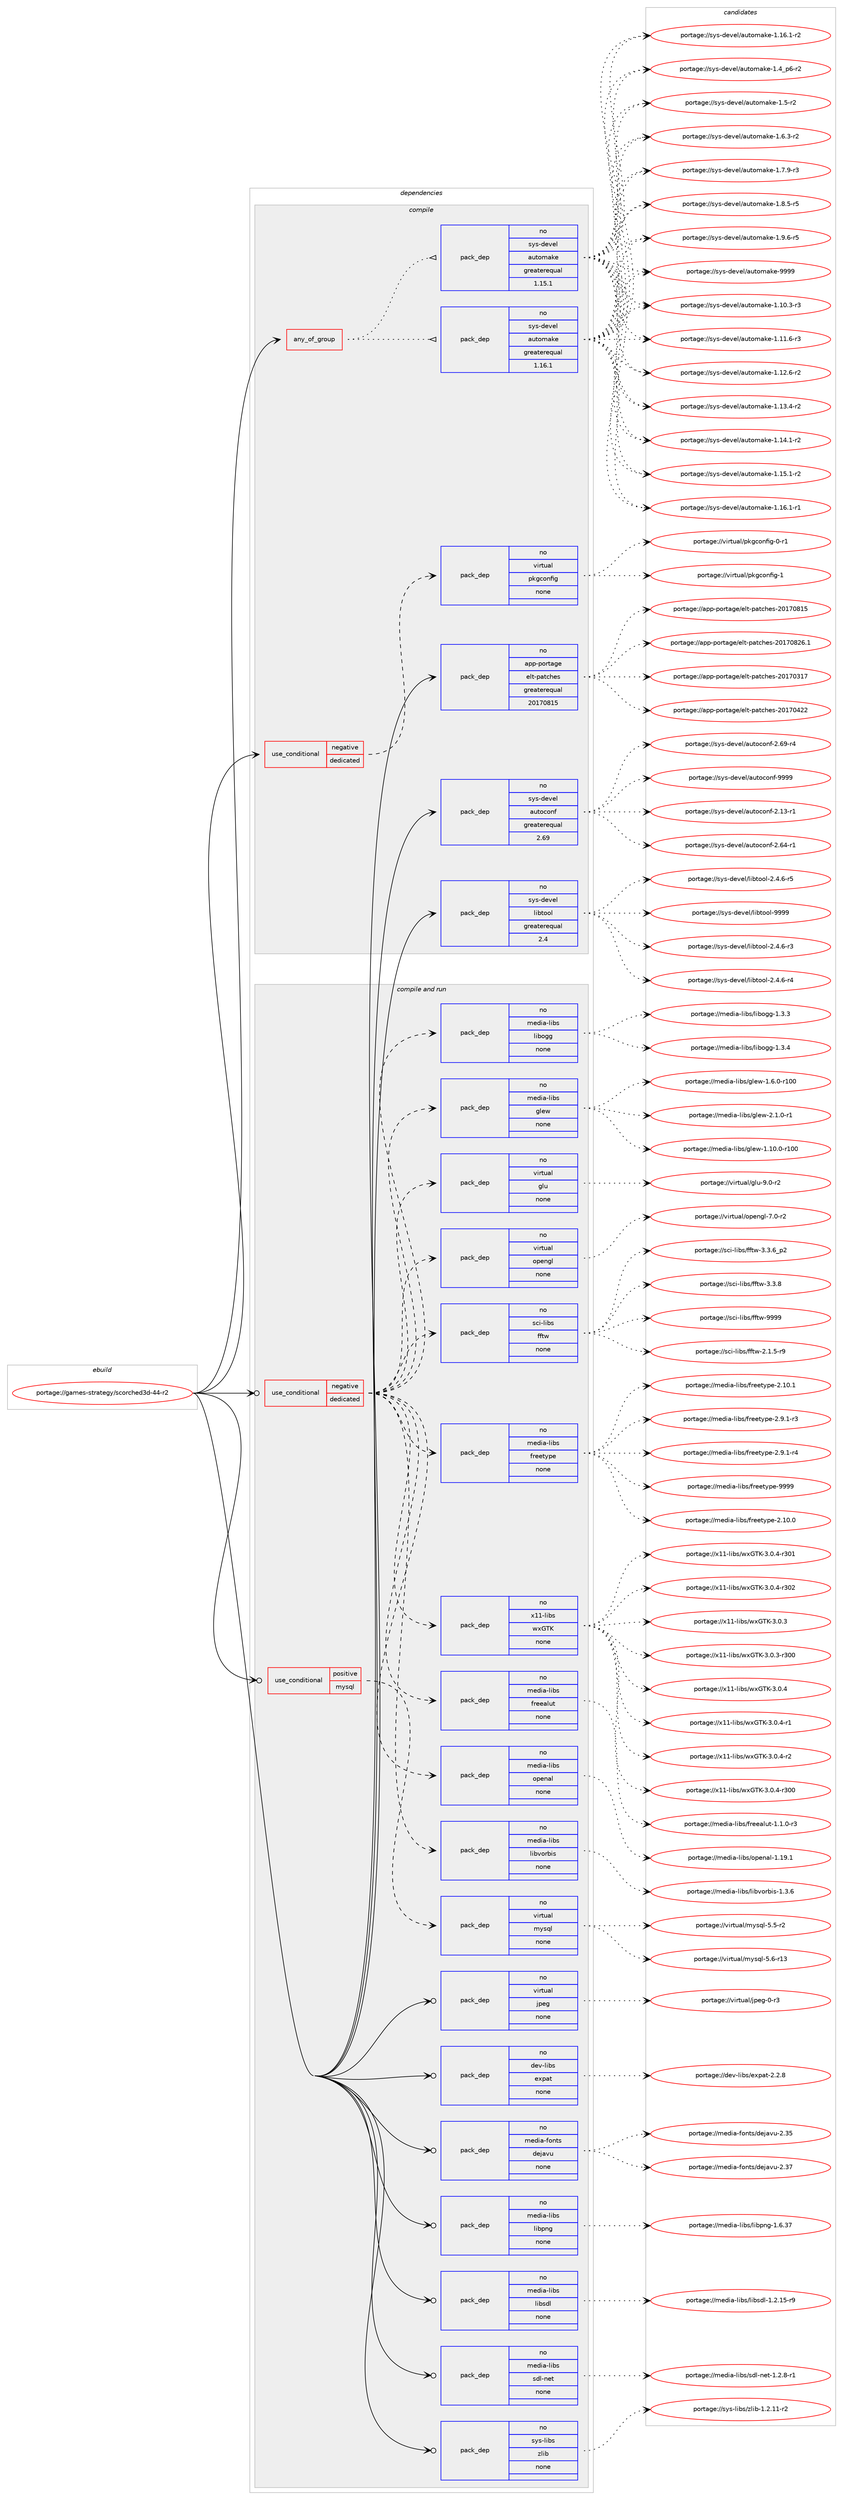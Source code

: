 digraph prolog {

# *************
# Graph options
# *************

newrank=true;
concentrate=true;
compound=true;
graph [rankdir=LR,fontname=Helvetica,fontsize=10,ranksep=1.5];#, ranksep=2.5, nodesep=0.2];
edge  [arrowhead=vee];
node  [fontname=Helvetica,fontsize=10];

# **********
# The ebuild
# **********

subgraph cluster_leftcol {
color=gray;
rank=same;
label=<<i>ebuild</i>>;
id [label="portage://games-strategy/scorched3d-44-r2", color=red, width=4, href="../games-strategy/scorched3d-44-r2.svg"];
}

# ****************
# The dependencies
# ****************

subgraph cluster_midcol {
color=gray;
label=<<i>dependencies</i>>;
subgraph cluster_compile {
fillcolor="#eeeeee";
style=filled;
label=<<i>compile</i>>;
subgraph any3962 {
dependency277129 [label=<<TABLE BORDER="0" CELLBORDER="1" CELLSPACING="0" CELLPADDING="4"><TR><TD CELLPADDING="10">any_of_group</TD></TR></TABLE>>, shape=none, color=red];subgraph pack199253 {
dependency277130 [label=<<TABLE BORDER="0" CELLBORDER="1" CELLSPACING="0" CELLPADDING="4" WIDTH="220"><TR><TD ROWSPAN="6" CELLPADDING="30">pack_dep</TD></TR><TR><TD WIDTH="110">no</TD></TR><TR><TD>sys-devel</TD></TR><TR><TD>automake</TD></TR><TR><TD>greaterequal</TD></TR><TR><TD>1.16.1</TD></TR></TABLE>>, shape=none, color=blue];
}
dependency277129:e -> dependency277130:w [weight=20,style="dotted",arrowhead="oinv"];
subgraph pack199254 {
dependency277131 [label=<<TABLE BORDER="0" CELLBORDER="1" CELLSPACING="0" CELLPADDING="4" WIDTH="220"><TR><TD ROWSPAN="6" CELLPADDING="30">pack_dep</TD></TR><TR><TD WIDTH="110">no</TD></TR><TR><TD>sys-devel</TD></TR><TR><TD>automake</TD></TR><TR><TD>greaterequal</TD></TR><TR><TD>1.15.1</TD></TR></TABLE>>, shape=none, color=blue];
}
dependency277129:e -> dependency277131:w [weight=20,style="dotted",arrowhead="oinv"];
}
id:e -> dependency277129:w [weight=20,style="solid",arrowhead="vee"];
subgraph cond73838 {
dependency277132 [label=<<TABLE BORDER="0" CELLBORDER="1" CELLSPACING="0" CELLPADDING="4"><TR><TD ROWSPAN="3" CELLPADDING="10">use_conditional</TD></TR><TR><TD>negative</TD></TR><TR><TD>dedicated</TD></TR></TABLE>>, shape=none, color=red];
subgraph pack199255 {
dependency277133 [label=<<TABLE BORDER="0" CELLBORDER="1" CELLSPACING="0" CELLPADDING="4" WIDTH="220"><TR><TD ROWSPAN="6" CELLPADDING="30">pack_dep</TD></TR><TR><TD WIDTH="110">no</TD></TR><TR><TD>virtual</TD></TR><TR><TD>pkgconfig</TD></TR><TR><TD>none</TD></TR><TR><TD></TD></TR></TABLE>>, shape=none, color=blue];
}
dependency277132:e -> dependency277133:w [weight=20,style="dashed",arrowhead="vee"];
}
id:e -> dependency277132:w [weight=20,style="solid",arrowhead="vee"];
subgraph pack199256 {
dependency277134 [label=<<TABLE BORDER="0" CELLBORDER="1" CELLSPACING="0" CELLPADDING="4" WIDTH="220"><TR><TD ROWSPAN="6" CELLPADDING="30">pack_dep</TD></TR><TR><TD WIDTH="110">no</TD></TR><TR><TD>app-portage</TD></TR><TR><TD>elt-patches</TD></TR><TR><TD>greaterequal</TD></TR><TR><TD>20170815</TD></TR></TABLE>>, shape=none, color=blue];
}
id:e -> dependency277134:w [weight=20,style="solid",arrowhead="vee"];
subgraph pack199257 {
dependency277135 [label=<<TABLE BORDER="0" CELLBORDER="1" CELLSPACING="0" CELLPADDING="4" WIDTH="220"><TR><TD ROWSPAN="6" CELLPADDING="30">pack_dep</TD></TR><TR><TD WIDTH="110">no</TD></TR><TR><TD>sys-devel</TD></TR><TR><TD>autoconf</TD></TR><TR><TD>greaterequal</TD></TR><TR><TD>2.69</TD></TR></TABLE>>, shape=none, color=blue];
}
id:e -> dependency277135:w [weight=20,style="solid",arrowhead="vee"];
subgraph pack199258 {
dependency277136 [label=<<TABLE BORDER="0" CELLBORDER="1" CELLSPACING="0" CELLPADDING="4" WIDTH="220"><TR><TD ROWSPAN="6" CELLPADDING="30">pack_dep</TD></TR><TR><TD WIDTH="110">no</TD></TR><TR><TD>sys-devel</TD></TR><TR><TD>libtool</TD></TR><TR><TD>greaterequal</TD></TR><TR><TD>2.4</TD></TR></TABLE>>, shape=none, color=blue];
}
id:e -> dependency277136:w [weight=20,style="solid",arrowhead="vee"];
}
subgraph cluster_compileandrun {
fillcolor="#eeeeee";
style=filled;
label=<<i>compile and run</i>>;
subgraph cond73839 {
dependency277137 [label=<<TABLE BORDER="0" CELLBORDER="1" CELLSPACING="0" CELLPADDING="4"><TR><TD ROWSPAN="3" CELLPADDING="10">use_conditional</TD></TR><TR><TD>negative</TD></TR><TR><TD>dedicated</TD></TR></TABLE>>, shape=none, color=red];
subgraph pack199259 {
dependency277138 [label=<<TABLE BORDER="0" CELLBORDER="1" CELLSPACING="0" CELLPADDING="4" WIDTH="220"><TR><TD ROWSPAN="6" CELLPADDING="30">pack_dep</TD></TR><TR><TD WIDTH="110">no</TD></TR><TR><TD>virtual</TD></TR><TR><TD>opengl</TD></TR><TR><TD>none</TD></TR><TR><TD></TD></TR></TABLE>>, shape=none, color=blue];
}
dependency277137:e -> dependency277138:w [weight=20,style="dashed",arrowhead="vee"];
subgraph pack199260 {
dependency277139 [label=<<TABLE BORDER="0" CELLBORDER="1" CELLSPACING="0" CELLPADDING="4" WIDTH="220"><TR><TD ROWSPAN="6" CELLPADDING="30">pack_dep</TD></TR><TR><TD WIDTH="110">no</TD></TR><TR><TD>virtual</TD></TR><TR><TD>glu</TD></TR><TR><TD>none</TD></TR><TR><TD></TD></TR></TABLE>>, shape=none, color=blue];
}
dependency277137:e -> dependency277139:w [weight=20,style="dashed",arrowhead="vee"];
subgraph pack199261 {
dependency277140 [label=<<TABLE BORDER="0" CELLBORDER="1" CELLSPACING="0" CELLPADDING="4" WIDTH="220"><TR><TD ROWSPAN="6" CELLPADDING="30">pack_dep</TD></TR><TR><TD WIDTH="110">no</TD></TR><TR><TD>media-libs</TD></TR><TR><TD>glew</TD></TR><TR><TD>none</TD></TR><TR><TD></TD></TR></TABLE>>, shape=none, color=blue];
}
dependency277137:e -> dependency277140:w [weight=20,style="dashed",arrowhead="vee"];
subgraph pack199262 {
dependency277141 [label=<<TABLE BORDER="0" CELLBORDER="1" CELLSPACING="0" CELLPADDING="4" WIDTH="220"><TR><TD ROWSPAN="6" CELLPADDING="30">pack_dep</TD></TR><TR><TD WIDTH="110">no</TD></TR><TR><TD>media-libs</TD></TR><TR><TD>libogg</TD></TR><TR><TD>none</TD></TR><TR><TD></TD></TR></TABLE>>, shape=none, color=blue];
}
dependency277137:e -> dependency277141:w [weight=20,style="dashed",arrowhead="vee"];
subgraph pack199263 {
dependency277142 [label=<<TABLE BORDER="0" CELLBORDER="1" CELLSPACING="0" CELLPADDING="4" WIDTH="220"><TR><TD ROWSPAN="6" CELLPADDING="30">pack_dep</TD></TR><TR><TD WIDTH="110">no</TD></TR><TR><TD>media-libs</TD></TR><TR><TD>libvorbis</TD></TR><TR><TD>none</TD></TR><TR><TD></TD></TR></TABLE>>, shape=none, color=blue];
}
dependency277137:e -> dependency277142:w [weight=20,style="dashed",arrowhead="vee"];
subgraph pack199264 {
dependency277143 [label=<<TABLE BORDER="0" CELLBORDER="1" CELLSPACING="0" CELLPADDING="4" WIDTH="220"><TR><TD ROWSPAN="6" CELLPADDING="30">pack_dep</TD></TR><TR><TD WIDTH="110">no</TD></TR><TR><TD>media-libs</TD></TR><TR><TD>openal</TD></TR><TR><TD>none</TD></TR><TR><TD></TD></TR></TABLE>>, shape=none, color=blue];
}
dependency277137:e -> dependency277143:w [weight=20,style="dashed",arrowhead="vee"];
subgraph pack199265 {
dependency277144 [label=<<TABLE BORDER="0" CELLBORDER="1" CELLSPACING="0" CELLPADDING="4" WIDTH="220"><TR><TD ROWSPAN="6" CELLPADDING="30">pack_dep</TD></TR><TR><TD WIDTH="110">no</TD></TR><TR><TD>media-libs</TD></TR><TR><TD>freealut</TD></TR><TR><TD>none</TD></TR><TR><TD></TD></TR></TABLE>>, shape=none, color=blue];
}
dependency277137:e -> dependency277144:w [weight=20,style="dashed",arrowhead="vee"];
subgraph pack199266 {
dependency277145 [label=<<TABLE BORDER="0" CELLBORDER="1" CELLSPACING="0" CELLPADDING="4" WIDTH="220"><TR><TD ROWSPAN="6" CELLPADDING="30">pack_dep</TD></TR><TR><TD WIDTH="110">no</TD></TR><TR><TD>x11-libs</TD></TR><TR><TD>wxGTK</TD></TR><TR><TD>none</TD></TR><TR><TD></TD></TR></TABLE>>, shape=none, color=blue];
}
dependency277137:e -> dependency277145:w [weight=20,style="dashed",arrowhead="vee"];
subgraph pack199267 {
dependency277146 [label=<<TABLE BORDER="0" CELLBORDER="1" CELLSPACING="0" CELLPADDING="4" WIDTH="220"><TR><TD ROWSPAN="6" CELLPADDING="30">pack_dep</TD></TR><TR><TD WIDTH="110">no</TD></TR><TR><TD>media-libs</TD></TR><TR><TD>freetype</TD></TR><TR><TD>none</TD></TR><TR><TD></TD></TR></TABLE>>, shape=none, color=blue];
}
dependency277137:e -> dependency277146:w [weight=20,style="dashed",arrowhead="vee"];
subgraph pack199268 {
dependency277147 [label=<<TABLE BORDER="0" CELLBORDER="1" CELLSPACING="0" CELLPADDING="4" WIDTH="220"><TR><TD ROWSPAN="6" CELLPADDING="30">pack_dep</TD></TR><TR><TD WIDTH="110">no</TD></TR><TR><TD>sci-libs</TD></TR><TR><TD>fftw</TD></TR><TR><TD>none</TD></TR><TR><TD></TD></TR></TABLE>>, shape=none, color=blue];
}
dependency277137:e -> dependency277147:w [weight=20,style="dashed",arrowhead="vee"];
}
id:e -> dependency277137:w [weight=20,style="solid",arrowhead="odotvee"];
subgraph cond73840 {
dependency277148 [label=<<TABLE BORDER="0" CELLBORDER="1" CELLSPACING="0" CELLPADDING="4"><TR><TD ROWSPAN="3" CELLPADDING="10">use_conditional</TD></TR><TR><TD>positive</TD></TR><TR><TD>mysql</TD></TR></TABLE>>, shape=none, color=red];
subgraph pack199269 {
dependency277149 [label=<<TABLE BORDER="0" CELLBORDER="1" CELLSPACING="0" CELLPADDING="4" WIDTH="220"><TR><TD ROWSPAN="6" CELLPADDING="30">pack_dep</TD></TR><TR><TD WIDTH="110">no</TD></TR><TR><TD>virtual</TD></TR><TR><TD>mysql</TD></TR><TR><TD>none</TD></TR><TR><TD></TD></TR></TABLE>>, shape=none, color=blue];
}
dependency277148:e -> dependency277149:w [weight=20,style="dashed",arrowhead="vee"];
}
id:e -> dependency277148:w [weight=20,style="solid",arrowhead="odotvee"];
subgraph pack199270 {
dependency277150 [label=<<TABLE BORDER="0" CELLBORDER="1" CELLSPACING="0" CELLPADDING="4" WIDTH="220"><TR><TD ROWSPAN="6" CELLPADDING="30">pack_dep</TD></TR><TR><TD WIDTH="110">no</TD></TR><TR><TD>dev-libs</TD></TR><TR><TD>expat</TD></TR><TR><TD>none</TD></TR><TR><TD></TD></TR></TABLE>>, shape=none, color=blue];
}
id:e -> dependency277150:w [weight=20,style="solid",arrowhead="odotvee"];
subgraph pack199271 {
dependency277151 [label=<<TABLE BORDER="0" CELLBORDER="1" CELLSPACING="0" CELLPADDING="4" WIDTH="220"><TR><TD ROWSPAN="6" CELLPADDING="30">pack_dep</TD></TR><TR><TD WIDTH="110">no</TD></TR><TR><TD>media-fonts</TD></TR><TR><TD>dejavu</TD></TR><TR><TD>none</TD></TR><TR><TD></TD></TR></TABLE>>, shape=none, color=blue];
}
id:e -> dependency277151:w [weight=20,style="solid",arrowhead="odotvee"];
subgraph pack199272 {
dependency277152 [label=<<TABLE BORDER="0" CELLBORDER="1" CELLSPACING="0" CELLPADDING="4" WIDTH="220"><TR><TD ROWSPAN="6" CELLPADDING="30">pack_dep</TD></TR><TR><TD WIDTH="110">no</TD></TR><TR><TD>media-libs</TD></TR><TR><TD>libpng</TD></TR><TR><TD>none</TD></TR><TR><TD></TD></TR></TABLE>>, shape=none, color=blue];
}
id:e -> dependency277152:w [weight=20,style="solid",arrowhead="odotvee"];
subgraph pack199273 {
dependency277153 [label=<<TABLE BORDER="0" CELLBORDER="1" CELLSPACING="0" CELLPADDING="4" WIDTH="220"><TR><TD ROWSPAN="6" CELLPADDING="30">pack_dep</TD></TR><TR><TD WIDTH="110">no</TD></TR><TR><TD>media-libs</TD></TR><TR><TD>libsdl</TD></TR><TR><TD>none</TD></TR><TR><TD></TD></TR></TABLE>>, shape=none, color=blue];
}
id:e -> dependency277153:w [weight=20,style="solid",arrowhead="odotvee"];
subgraph pack199274 {
dependency277154 [label=<<TABLE BORDER="0" CELLBORDER="1" CELLSPACING="0" CELLPADDING="4" WIDTH="220"><TR><TD ROWSPAN="6" CELLPADDING="30">pack_dep</TD></TR><TR><TD WIDTH="110">no</TD></TR><TR><TD>media-libs</TD></TR><TR><TD>sdl-net</TD></TR><TR><TD>none</TD></TR><TR><TD></TD></TR></TABLE>>, shape=none, color=blue];
}
id:e -> dependency277154:w [weight=20,style="solid",arrowhead="odotvee"];
subgraph pack199275 {
dependency277155 [label=<<TABLE BORDER="0" CELLBORDER="1" CELLSPACING="0" CELLPADDING="4" WIDTH="220"><TR><TD ROWSPAN="6" CELLPADDING="30">pack_dep</TD></TR><TR><TD WIDTH="110">no</TD></TR><TR><TD>sys-libs</TD></TR><TR><TD>zlib</TD></TR><TR><TD>none</TD></TR><TR><TD></TD></TR></TABLE>>, shape=none, color=blue];
}
id:e -> dependency277155:w [weight=20,style="solid",arrowhead="odotvee"];
subgraph pack199276 {
dependency277156 [label=<<TABLE BORDER="0" CELLBORDER="1" CELLSPACING="0" CELLPADDING="4" WIDTH="220"><TR><TD ROWSPAN="6" CELLPADDING="30">pack_dep</TD></TR><TR><TD WIDTH="110">no</TD></TR><TR><TD>virtual</TD></TR><TR><TD>jpeg</TD></TR><TR><TD>none</TD></TR><TR><TD></TD></TR></TABLE>>, shape=none, color=blue];
}
id:e -> dependency277156:w [weight=20,style="solid",arrowhead="odotvee"];
}
subgraph cluster_run {
fillcolor="#eeeeee";
style=filled;
label=<<i>run</i>>;
}
}

# **************
# The candidates
# **************

subgraph cluster_choices {
rank=same;
color=gray;
label=<<i>candidates</i>>;

subgraph choice199253 {
color=black;
nodesep=1;
choiceportage11512111545100101118101108479711711611110997107101454946494846514511451 [label="portage://sys-devel/automake-1.10.3-r3", color=red, width=4,href="../sys-devel/automake-1.10.3-r3.svg"];
choiceportage11512111545100101118101108479711711611110997107101454946494946544511451 [label="portage://sys-devel/automake-1.11.6-r3", color=red, width=4,href="../sys-devel/automake-1.11.6-r3.svg"];
choiceportage11512111545100101118101108479711711611110997107101454946495046544511450 [label="portage://sys-devel/automake-1.12.6-r2", color=red, width=4,href="../sys-devel/automake-1.12.6-r2.svg"];
choiceportage11512111545100101118101108479711711611110997107101454946495146524511450 [label="portage://sys-devel/automake-1.13.4-r2", color=red, width=4,href="../sys-devel/automake-1.13.4-r2.svg"];
choiceportage11512111545100101118101108479711711611110997107101454946495246494511450 [label="portage://sys-devel/automake-1.14.1-r2", color=red, width=4,href="../sys-devel/automake-1.14.1-r2.svg"];
choiceportage11512111545100101118101108479711711611110997107101454946495346494511450 [label="portage://sys-devel/automake-1.15.1-r2", color=red, width=4,href="../sys-devel/automake-1.15.1-r2.svg"];
choiceportage11512111545100101118101108479711711611110997107101454946495446494511449 [label="portage://sys-devel/automake-1.16.1-r1", color=red, width=4,href="../sys-devel/automake-1.16.1-r1.svg"];
choiceportage11512111545100101118101108479711711611110997107101454946495446494511450 [label="portage://sys-devel/automake-1.16.1-r2", color=red, width=4,href="../sys-devel/automake-1.16.1-r2.svg"];
choiceportage115121115451001011181011084797117116111109971071014549465295112544511450 [label="portage://sys-devel/automake-1.4_p6-r2", color=red, width=4,href="../sys-devel/automake-1.4_p6-r2.svg"];
choiceportage11512111545100101118101108479711711611110997107101454946534511450 [label="portage://sys-devel/automake-1.5-r2", color=red, width=4,href="../sys-devel/automake-1.5-r2.svg"];
choiceportage115121115451001011181011084797117116111109971071014549465446514511450 [label="portage://sys-devel/automake-1.6.3-r2", color=red, width=4,href="../sys-devel/automake-1.6.3-r2.svg"];
choiceportage115121115451001011181011084797117116111109971071014549465546574511451 [label="portage://sys-devel/automake-1.7.9-r3", color=red, width=4,href="../sys-devel/automake-1.7.9-r3.svg"];
choiceportage115121115451001011181011084797117116111109971071014549465646534511453 [label="portage://sys-devel/automake-1.8.5-r5", color=red, width=4,href="../sys-devel/automake-1.8.5-r5.svg"];
choiceportage115121115451001011181011084797117116111109971071014549465746544511453 [label="portage://sys-devel/automake-1.9.6-r5", color=red, width=4,href="../sys-devel/automake-1.9.6-r5.svg"];
choiceportage115121115451001011181011084797117116111109971071014557575757 [label="portage://sys-devel/automake-9999", color=red, width=4,href="../sys-devel/automake-9999.svg"];
dependency277130:e -> choiceportage11512111545100101118101108479711711611110997107101454946494846514511451:w [style=dotted,weight="100"];
dependency277130:e -> choiceportage11512111545100101118101108479711711611110997107101454946494946544511451:w [style=dotted,weight="100"];
dependency277130:e -> choiceportage11512111545100101118101108479711711611110997107101454946495046544511450:w [style=dotted,weight="100"];
dependency277130:e -> choiceportage11512111545100101118101108479711711611110997107101454946495146524511450:w [style=dotted,weight="100"];
dependency277130:e -> choiceportage11512111545100101118101108479711711611110997107101454946495246494511450:w [style=dotted,weight="100"];
dependency277130:e -> choiceportage11512111545100101118101108479711711611110997107101454946495346494511450:w [style=dotted,weight="100"];
dependency277130:e -> choiceportage11512111545100101118101108479711711611110997107101454946495446494511449:w [style=dotted,weight="100"];
dependency277130:e -> choiceportage11512111545100101118101108479711711611110997107101454946495446494511450:w [style=dotted,weight="100"];
dependency277130:e -> choiceportage115121115451001011181011084797117116111109971071014549465295112544511450:w [style=dotted,weight="100"];
dependency277130:e -> choiceportage11512111545100101118101108479711711611110997107101454946534511450:w [style=dotted,weight="100"];
dependency277130:e -> choiceportage115121115451001011181011084797117116111109971071014549465446514511450:w [style=dotted,weight="100"];
dependency277130:e -> choiceportage115121115451001011181011084797117116111109971071014549465546574511451:w [style=dotted,weight="100"];
dependency277130:e -> choiceportage115121115451001011181011084797117116111109971071014549465646534511453:w [style=dotted,weight="100"];
dependency277130:e -> choiceportage115121115451001011181011084797117116111109971071014549465746544511453:w [style=dotted,weight="100"];
dependency277130:e -> choiceportage115121115451001011181011084797117116111109971071014557575757:w [style=dotted,weight="100"];
}
subgraph choice199254 {
color=black;
nodesep=1;
choiceportage11512111545100101118101108479711711611110997107101454946494846514511451 [label="portage://sys-devel/automake-1.10.3-r3", color=red, width=4,href="../sys-devel/automake-1.10.3-r3.svg"];
choiceportage11512111545100101118101108479711711611110997107101454946494946544511451 [label="portage://sys-devel/automake-1.11.6-r3", color=red, width=4,href="../sys-devel/automake-1.11.6-r3.svg"];
choiceportage11512111545100101118101108479711711611110997107101454946495046544511450 [label="portage://sys-devel/automake-1.12.6-r2", color=red, width=4,href="../sys-devel/automake-1.12.6-r2.svg"];
choiceportage11512111545100101118101108479711711611110997107101454946495146524511450 [label="portage://sys-devel/automake-1.13.4-r2", color=red, width=4,href="../sys-devel/automake-1.13.4-r2.svg"];
choiceportage11512111545100101118101108479711711611110997107101454946495246494511450 [label="portage://sys-devel/automake-1.14.1-r2", color=red, width=4,href="../sys-devel/automake-1.14.1-r2.svg"];
choiceportage11512111545100101118101108479711711611110997107101454946495346494511450 [label="portage://sys-devel/automake-1.15.1-r2", color=red, width=4,href="../sys-devel/automake-1.15.1-r2.svg"];
choiceportage11512111545100101118101108479711711611110997107101454946495446494511449 [label="portage://sys-devel/automake-1.16.1-r1", color=red, width=4,href="../sys-devel/automake-1.16.1-r1.svg"];
choiceportage11512111545100101118101108479711711611110997107101454946495446494511450 [label="portage://sys-devel/automake-1.16.1-r2", color=red, width=4,href="../sys-devel/automake-1.16.1-r2.svg"];
choiceportage115121115451001011181011084797117116111109971071014549465295112544511450 [label="portage://sys-devel/automake-1.4_p6-r2", color=red, width=4,href="../sys-devel/automake-1.4_p6-r2.svg"];
choiceportage11512111545100101118101108479711711611110997107101454946534511450 [label="portage://sys-devel/automake-1.5-r2", color=red, width=4,href="../sys-devel/automake-1.5-r2.svg"];
choiceportage115121115451001011181011084797117116111109971071014549465446514511450 [label="portage://sys-devel/automake-1.6.3-r2", color=red, width=4,href="../sys-devel/automake-1.6.3-r2.svg"];
choiceportage115121115451001011181011084797117116111109971071014549465546574511451 [label="portage://sys-devel/automake-1.7.9-r3", color=red, width=4,href="../sys-devel/automake-1.7.9-r3.svg"];
choiceportage115121115451001011181011084797117116111109971071014549465646534511453 [label="portage://sys-devel/automake-1.8.5-r5", color=red, width=4,href="../sys-devel/automake-1.8.5-r5.svg"];
choiceportage115121115451001011181011084797117116111109971071014549465746544511453 [label="portage://sys-devel/automake-1.9.6-r5", color=red, width=4,href="../sys-devel/automake-1.9.6-r5.svg"];
choiceportage115121115451001011181011084797117116111109971071014557575757 [label="portage://sys-devel/automake-9999", color=red, width=4,href="../sys-devel/automake-9999.svg"];
dependency277131:e -> choiceportage11512111545100101118101108479711711611110997107101454946494846514511451:w [style=dotted,weight="100"];
dependency277131:e -> choiceportage11512111545100101118101108479711711611110997107101454946494946544511451:w [style=dotted,weight="100"];
dependency277131:e -> choiceportage11512111545100101118101108479711711611110997107101454946495046544511450:w [style=dotted,weight="100"];
dependency277131:e -> choiceportage11512111545100101118101108479711711611110997107101454946495146524511450:w [style=dotted,weight="100"];
dependency277131:e -> choiceportage11512111545100101118101108479711711611110997107101454946495246494511450:w [style=dotted,weight="100"];
dependency277131:e -> choiceportage11512111545100101118101108479711711611110997107101454946495346494511450:w [style=dotted,weight="100"];
dependency277131:e -> choiceportage11512111545100101118101108479711711611110997107101454946495446494511449:w [style=dotted,weight="100"];
dependency277131:e -> choiceportage11512111545100101118101108479711711611110997107101454946495446494511450:w [style=dotted,weight="100"];
dependency277131:e -> choiceportage115121115451001011181011084797117116111109971071014549465295112544511450:w [style=dotted,weight="100"];
dependency277131:e -> choiceportage11512111545100101118101108479711711611110997107101454946534511450:w [style=dotted,weight="100"];
dependency277131:e -> choiceportage115121115451001011181011084797117116111109971071014549465446514511450:w [style=dotted,weight="100"];
dependency277131:e -> choiceportage115121115451001011181011084797117116111109971071014549465546574511451:w [style=dotted,weight="100"];
dependency277131:e -> choiceportage115121115451001011181011084797117116111109971071014549465646534511453:w [style=dotted,weight="100"];
dependency277131:e -> choiceportage115121115451001011181011084797117116111109971071014549465746544511453:w [style=dotted,weight="100"];
dependency277131:e -> choiceportage115121115451001011181011084797117116111109971071014557575757:w [style=dotted,weight="100"];
}
subgraph choice199255 {
color=black;
nodesep=1;
choiceportage11810511411611797108471121071039911111010210510345484511449 [label="portage://virtual/pkgconfig-0-r1", color=red, width=4,href="../virtual/pkgconfig-0-r1.svg"];
choiceportage1181051141161179710847112107103991111101021051034549 [label="portage://virtual/pkgconfig-1", color=red, width=4,href="../virtual/pkgconfig-1.svg"];
dependency277133:e -> choiceportage11810511411611797108471121071039911111010210510345484511449:w [style=dotted,weight="100"];
dependency277133:e -> choiceportage1181051141161179710847112107103991111101021051034549:w [style=dotted,weight="100"];
}
subgraph choice199256 {
color=black;
nodesep=1;
choiceportage97112112451121111141169710310147101108116451129711699104101115455048495548514955 [label="portage://app-portage/elt-patches-20170317", color=red, width=4,href="../app-portage/elt-patches-20170317.svg"];
choiceportage97112112451121111141169710310147101108116451129711699104101115455048495548525050 [label="portage://app-portage/elt-patches-20170422", color=red, width=4,href="../app-portage/elt-patches-20170422.svg"];
choiceportage97112112451121111141169710310147101108116451129711699104101115455048495548564953 [label="portage://app-portage/elt-patches-20170815", color=red, width=4,href="../app-portage/elt-patches-20170815.svg"];
choiceportage971121124511211111411697103101471011081164511297116991041011154550484955485650544649 [label="portage://app-portage/elt-patches-20170826.1", color=red, width=4,href="../app-portage/elt-patches-20170826.1.svg"];
dependency277134:e -> choiceportage97112112451121111141169710310147101108116451129711699104101115455048495548514955:w [style=dotted,weight="100"];
dependency277134:e -> choiceportage97112112451121111141169710310147101108116451129711699104101115455048495548525050:w [style=dotted,weight="100"];
dependency277134:e -> choiceportage97112112451121111141169710310147101108116451129711699104101115455048495548564953:w [style=dotted,weight="100"];
dependency277134:e -> choiceportage971121124511211111411697103101471011081164511297116991041011154550484955485650544649:w [style=dotted,weight="100"];
}
subgraph choice199257 {
color=black;
nodesep=1;
choiceportage1151211154510010111810110847971171161119911111010245504649514511449 [label="portage://sys-devel/autoconf-2.13-r1", color=red, width=4,href="../sys-devel/autoconf-2.13-r1.svg"];
choiceportage1151211154510010111810110847971171161119911111010245504654524511449 [label="portage://sys-devel/autoconf-2.64-r1", color=red, width=4,href="../sys-devel/autoconf-2.64-r1.svg"];
choiceportage1151211154510010111810110847971171161119911111010245504654574511452 [label="portage://sys-devel/autoconf-2.69-r4", color=red, width=4,href="../sys-devel/autoconf-2.69-r4.svg"];
choiceportage115121115451001011181011084797117116111991111101024557575757 [label="portage://sys-devel/autoconf-9999", color=red, width=4,href="../sys-devel/autoconf-9999.svg"];
dependency277135:e -> choiceportage1151211154510010111810110847971171161119911111010245504649514511449:w [style=dotted,weight="100"];
dependency277135:e -> choiceportage1151211154510010111810110847971171161119911111010245504654524511449:w [style=dotted,weight="100"];
dependency277135:e -> choiceportage1151211154510010111810110847971171161119911111010245504654574511452:w [style=dotted,weight="100"];
dependency277135:e -> choiceportage115121115451001011181011084797117116111991111101024557575757:w [style=dotted,weight="100"];
}
subgraph choice199258 {
color=black;
nodesep=1;
choiceportage1151211154510010111810110847108105981161111111084550465246544511451 [label="portage://sys-devel/libtool-2.4.6-r3", color=red, width=4,href="../sys-devel/libtool-2.4.6-r3.svg"];
choiceportage1151211154510010111810110847108105981161111111084550465246544511452 [label="portage://sys-devel/libtool-2.4.6-r4", color=red, width=4,href="../sys-devel/libtool-2.4.6-r4.svg"];
choiceportage1151211154510010111810110847108105981161111111084550465246544511453 [label="portage://sys-devel/libtool-2.4.6-r5", color=red, width=4,href="../sys-devel/libtool-2.4.6-r5.svg"];
choiceportage1151211154510010111810110847108105981161111111084557575757 [label="portage://sys-devel/libtool-9999", color=red, width=4,href="../sys-devel/libtool-9999.svg"];
dependency277136:e -> choiceportage1151211154510010111810110847108105981161111111084550465246544511451:w [style=dotted,weight="100"];
dependency277136:e -> choiceportage1151211154510010111810110847108105981161111111084550465246544511452:w [style=dotted,weight="100"];
dependency277136:e -> choiceportage1151211154510010111810110847108105981161111111084550465246544511453:w [style=dotted,weight="100"];
dependency277136:e -> choiceportage1151211154510010111810110847108105981161111111084557575757:w [style=dotted,weight="100"];
}
subgraph choice199259 {
color=black;
nodesep=1;
choiceportage1181051141161179710847111112101110103108455546484511450 [label="portage://virtual/opengl-7.0-r2", color=red, width=4,href="../virtual/opengl-7.0-r2.svg"];
dependency277138:e -> choiceportage1181051141161179710847111112101110103108455546484511450:w [style=dotted,weight="100"];
}
subgraph choice199260 {
color=black;
nodesep=1;
choiceportage1181051141161179710847103108117455746484511450 [label="portage://virtual/glu-9.0-r2", color=red, width=4,href="../virtual/glu-9.0-r2.svg"];
dependency277139:e -> choiceportage1181051141161179710847103108117455746484511450:w [style=dotted,weight="100"];
}
subgraph choice199261 {
color=black;
nodesep=1;
choiceportage109101100105974510810598115471031081011194549464948464845114494848 [label="portage://media-libs/glew-1.10.0-r100", color=red, width=4,href="../media-libs/glew-1.10.0-r100.svg"];
choiceportage1091011001059745108105981154710310810111945494654464845114494848 [label="portage://media-libs/glew-1.6.0-r100", color=red, width=4,href="../media-libs/glew-1.6.0-r100.svg"];
choiceportage109101100105974510810598115471031081011194550464946484511449 [label="portage://media-libs/glew-2.1.0-r1", color=red, width=4,href="../media-libs/glew-2.1.0-r1.svg"];
dependency277140:e -> choiceportage109101100105974510810598115471031081011194549464948464845114494848:w [style=dotted,weight="100"];
dependency277140:e -> choiceportage1091011001059745108105981154710310810111945494654464845114494848:w [style=dotted,weight="100"];
dependency277140:e -> choiceportage109101100105974510810598115471031081011194550464946484511449:w [style=dotted,weight="100"];
}
subgraph choice199262 {
color=black;
nodesep=1;
choiceportage1091011001059745108105981154710810598111103103454946514651 [label="portage://media-libs/libogg-1.3.3", color=red, width=4,href="../media-libs/libogg-1.3.3.svg"];
choiceportage1091011001059745108105981154710810598111103103454946514652 [label="portage://media-libs/libogg-1.3.4", color=red, width=4,href="../media-libs/libogg-1.3.4.svg"];
dependency277141:e -> choiceportage1091011001059745108105981154710810598111103103454946514651:w [style=dotted,weight="100"];
dependency277141:e -> choiceportage1091011001059745108105981154710810598111103103454946514652:w [style=dotted,weight="100"];
}
subgraph choice199263 {
color=black;
nodesep=1;
choiceportage109101100105974510810598115471081059811811111498105115454946514654 [label="portage://media-libs/libvorbis-1.3.6", color=red, width=4,href="../media-libs/libvorbis-1.3.6.svg"];
dependency277142:e -> choiceportage109101100105974510810598115471081059811811111498105115454946514654:w [style=dotted,weight="100"];
}
subgraph choice199264 {
color=black;
nodesep=1;
choiceportage109101100105974510810598115471111121011109710845494649574649 [label="portage://media-libs/openal-1.19.1", color=red, width=4,href="../media-libs/openal-1.19.1.svg"];
dependency277143:e -> choiceportage109101100105974510810598115471111121011109710845494649574649:w [style=dotted,weight="100"];
}
subgraph choice199265 {
color=black;
nodesep=1;
choiceportage10910110010597451081059811547102114101101971081171164549464946484511451 [label="portage://media-libs/freealut-1.1.0-r3", color=red, width=4,href="../media-libs/freealut-1.1.0-r3.svg"];
dependency277144:e -> choiceportage10910110010597451081059811547102114101101971081171164549464946484511451:w [style=dotted,weight="100"];
}
subgraph choice199266 {
color=black;
nodesep=1;
choiceportage1204949451081059811547119120718475455146484651 [label="portage://x11-libs/wxGTK-3.0.3", color=red, width=4,href="../x11-libs/wxGTK-3.0.3.svg"];
choiceportage120494945108105981154711912071847545514648465145114514848 [label="portage://x11-libs/wxGTK-3.0.3-r300", color=red, width=4,href="../x11-libs/wxGTK-3.0.3-r300.svg"];
choiceportage1204949451081059811547119120718475455146484652 [label="portage://x11-libs/wxGTK-3.0.4", color=red, width=4,href="../x11-libs/wxGTK-3.0.4.svg"];
choiceportage12049494510810598115471191207184754551464846524511449 [label="portage://x11-libs/wxGTK-3.0.4-r1", color=red, width=4,href="../x11-libs/wxGTK-3.0.4-r1.svg"];
choiceportage12049494510810598115471191207184754551464846524511450 [label="portage://x11-libs/wxGTK-3.0.4-r2", color=red, width=4,href="../x11-libs/wxGTK-3.0.4-r2.svg"];
choiceportage120494945108105981154711912071847545514648465245114514848 [label="portage://x11-libs/wxGTK-3.0.4-r300", color=red, width=4,href="../x11-libs/wxGTK-3.0.4-r300.svg"];
choiceportage120494945108105981154711912071847545514648465245114514849 [label="portage://x11-libs/wxGTK-3.0.4-r301", color=red, width=4,href="../x11-libs/wxGTK-3.0.4-r301.svg"];
choiceportage120494945108105981154711912071847545514648465245114514850 [label="portage://x11-libs/wxGTK-3.0.4-r302", color=red, width=4,href="../x11-libs/wxGTK-3.0.4-r302.svg"];
dependency277145:e -> choiceportage1204949451081059811547119120718475455146484651:w [style=dotted,weight="100"];
dependency277145:e -> choiceportage120494945108105981154711912071847545514648465145114514848:w [style=dotted,weight="100"];
dependency277145:e -> choiceportage1204949451081059811547119120718475455146484652:w [style=dotted,weight="100"];
dependency277145:e -> choiceportage12049494510810598115471191207184754551464846524511449:w [style=dotted,weight="100"];
dependency277145:e -> choiceportage12049494510810598115471191207184754551464846524511450:w [style=dotted,weight="100"];
dependency277145:e -> choiceportage120494945108105981154711912071847545514648465245114514848:w [style=dotted,weight="100"];
dependency277145:e -> choiceportage120494945108105981154711912071847545514648465245114514849:w [style=dotted,weight="100"];
dependency277145:e -> choiceportage120494945108105981154711912071847545514648465245114514850:w [style=dotted,weight="100"];
}
subgraph choice199267 {
color=black;
nodesep=1;
choiceportage1091011001059745108105981154710211410110111612111210145504649484648 [label="portage://media-libs/freetype-2.10.0", color=red, width=4,href="../media-libs/freetype-2.10.0.svg"];
choiceportage1091011001059745108105981154710211410110111612111210145504649484649 [label="portage://media-libs/freetype-2.10.1", color=red, width=4,href="../media-libs/freetype-2.10.1.svg"];
choiceportage109101100105974510810598115471021141011011161211121014550465746494511451 [label="portage://media-libs/freetype-2.9.1-r3", color=red, width=4,href="../media-libs/freetype-2.9.1-r3.svg"];
choiceportage109101100105974510810598115471021141011011161211121014550465746494511452 [label="portage://media-libs/freetype-2.9.1-r4", color=red, width=4,href="../media-libs/freetype-2.9.1-r4.svg"];
choiceportage109101100105974510810598115471021141011011161211121014557575757 [label="portage://media-libs/freetype-9999", color=red, width=4,href="../media-libs/freetype-9999.svg"];
dependency277146:e -> choiceportage1091011001059745108105981154710211410110111612111210145504649484648:w [style=dotted,weight="100"];
dependency277146:e -> choiceportage1091011001059745108105981154710211410110111612111210145504649484649:w [style=dotted,weight="100"];
dependency277146:e -> choiceportage109101100105974510810598115471021141011011161211121014550465746494511451:w [style=dotted,weight="100"];
dependency277146:e -> choiceportage109101100105974510810598115471021141011011161211121014550465746494511452:w [style=dotted,weight="100"];
dependency277146:e -> choiceportage109101100105974510810598115471021141011011161211121014557575757:w [style=dotted,weight="100"];
}
subgraph choice199268 {
color=black;
nodesep=1;
choiceportage115991054510810598115471021021161194550464946534511457 [label="portage://sci-libs/fftw-2.1.5-r9", color=red, width=4,href="../sci-libs/fftw-2.1.5-r9.svg"];
choiceportage115991054510810598115471021021161194551465146549511250 [label="portage://sci-libs/fftw-3.3.6_p2", color=red, width=4,href="../sci-libs/fftw-3.3.6_p2.svg"];
choiceportage11599105451081059811547102102116119455146514656 [label="portage://sci-libs/fftw-3.3.8", color=red, width=4,href="../sci-libs/fftw-3.3.8.svg"];
choiceportage115991054510810598115471021021161194557575757 [label="portage://sci-libs/fftw-9999", color=red, width=4,href="../sci-libs/fftw-9999.svg"];
dependency277147:e -> choiceportage115991054510810598115471021021161194550464946534511457:w [style=dotted,weight="100"];
dependency277147:e -> choiceportage115991054510810598115471021021161194551465146549511250:w [style=dotted,weight="100"];
dependency277147:e -> choiceportage11599105451081059811547102102116119455146514656:w [style=dotted,weight="100"];
dependency277147:e -> choiceportage115991054510810598115471021021161194557575757:w [style=dotted,weight="100"];
}
subgraph choice199269 {
color=black;
nodesep=1;
choiceportage1181051141161179710847109121115113108455346534511450 [label="portage://virtual/mysql-5.5-r2", color=red, width=4,href="../virtual/mysql-5.5-r2.svg"];
choiceportage118105114116117971084710912111511310845534654451144951 [label="portage://virtual/mysql-5.6-r13", color=red, width=4,href="../virtual/mysql-5.6-r13.svg"];
dependency277149:e -> choiceportage1181051141161179710847109121115113108455346534511450:w [style=dotted,weight="100"];
dependency277149:e -> choiceportage118105114116117971084710912111511310845534654451144951:w [style=dotted,weight="100"];
}
subgraph choice199270 {
color=black;
nodesep=1;
choiceportage10010111845108105981154710112011297116455046504656 [label="portage://dev-libs/expat-2.2.8", color=red, width=4,href="../dev-libs/expat-2.2.8.svg"];
dependency277150:e -> choiceportage10010111845108105981154710112011297116455046504656:w [style=dotted,weight="100"];
}
subgraph choice199271 {
color=black;
nodesep=1;
choiceportage109101100105974510211111011611547100101106971181174550465153 [label="portage://media-fonts/dejavu-2.35", color=red, width=4,href="../media-fonts/dejavu-2.35.svg"];
choiceportage109101100105974510211111011611547100101106971181174550465155 [label="portage://media-fonts/dejavu-2.37", color=red, width=4,href="../media-fonts/dejavu-2.37.svg"];
dependency277151:e -> choiceportage109101100105974510211111011611547100101106971181174550465153:w [style=dotted,weight="100"];
dependency277151:e -> choiceportage109101100105974510211111011611547100101106971181174550465155:w [style=dotted,weight="100"];
}
subgraph choice199272 {
color=black;
nodesep=1;
choiceportage109101100105974510810598115471081059811211010345494654465155 [label="portage://media-libs/libpng-1.6.37", color=red, width=4,href="../media-libs/libpng-1.6.37.svg"];
dependency277152:e -> choiceportage109101100105974510810598115471081059811211010345494654465155:w [style=dotted,weight="100"];
}
subgraph choice199273 {
color=black;
nodesep=1;
choiceportage1091011001059745108105981154710810598115100108454946504649534511457 [label="portage://media-libs/libsdl-1.2.15-r9", color=red, width=4,href="../media-libs/libsdl-1.2.15-r9.svg"];
dependency277153:e -> choiceportage1091011001059745108105981154710810598115100108454946504649534511457:w [style=dotted,weight="100"];
}
subgraph choice199274 {
color=black;
nodesep=1;
choiceportage10910110010597451081059811547115100108451101011164549465046564511449 [label="portage://media-libs/sdl-net-1.2.8-r1", color=red, width=4,href="../media-libs/sdl-net-1.2.8-r1.svg"];
dependency277154:e -> choiceportage10910110010597451081059811547115100108451101011164549465046564511449:w [style=dotted,weight="100"];
}
subgraph choice199275 {
color=black;
nodesep=1;
choiceportage11512111545108105981154712210810598454946504649494511450 [label="portage://sys-libs/zlib-1.2.11-r2", color=red, width=4,href="../sys-libs/zlib-1.2.11-r2.svg"];
dependency277155:e -> choiceportage11512111545108105981154712210810598454946504649494511450:w [style=dotted,weight="100"];
}
subgraph choice199276 {
color=black;
nodesep=1;
choiceportage118105114116117971084710611210110345484511451 [label="portage://virtual/jpeg-0-r3", color=red, width=4,href="../virtual/jpeg-0-r3.svg"];
dependency277156:e -> choiceportage118105114116117971084710611210110345484511451:w [style=dotted,weight="100"];
}
}

}
